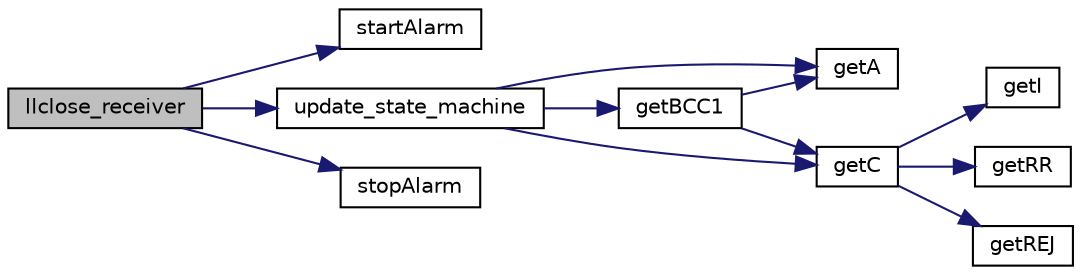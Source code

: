 digraph "llclose_receiver"
{
  edge [fontname="Helvetica",fontsize="10",labelfontname="Helvetica",labelfontsize="10"];
  node [fontname="Helvetica",fontsize="10",shape=record];
  rankdir="LR";
  Node1 [label="llclose_receiver",height=0.2,width=0.4,color="black", fillcolor="grey75", style="filled", fontcolor="black"];
  Node1 -> Node2 [color="midnightblue",fontsize="10",style="solid",fontname="Helvetica"];
  Node2 [label="startAlarm",height=0.2,width=0.4,color="black", fillcolor="white", style="filled",URL="$_data_link_protocol_8c.html#a49297b2b7505288d30cfe8a7e5ed19eb"];
  Node1 -> Node3 [color="midnightblue",fontsize="10",style="solid",fontname="Helvetica"];
  Node3 [label="update_state_machine",height=0.2,width=0.4,color="black", fillcolor="white", style="filled",URL="$_data_link_protocol_8c.html#ae6b9522ed0e0617707ec39205ac3d66b"];
  Node3 -> Node4 [color="midnightblue",fontsize="10",style="solid",fontname="Helvetica"];
  Node4 [label="getA",height=0.2,width=0.4,color="black", fillcolor="white", style="filled",URL="$_data_link_protocol_8c.html#a6a7b7f464b479f94feff8d9a00b18641"];
  Node3 -> Node5 [color="midnightblue",fontsize="10",style="solid",fontname="Helvetica"];
  Node5 [label="getC",height=0.2,width=0.4,color="black", fillcolor="white", style="filled",URL="$_data_link_protocol_8c.html#aaa901ccedf05fba90552bdacbd11d3e9"];
  Node5 -> Node6 [color="midnightblue",fontsize="10",style="solid",fontname="Helvetica"];
  Node6 [label="getI",height=0.2,width=0.4,color="black", fillcolor="white", style="filled",URL="$_data_link_protocol_8c.html#a1e4dbedff6dab62b362ac8ce0c34db2b"];
  Node5 -> Node7 [color="midnightblue",fontsize="10",style="solid",fontname="Helvetica"];
  Node7 [label="getRR",height=0.2,width=0.4,color="black", fillcolor="white", style="filled",URL="$_data_link_protocol_8c.html#a61563a2133275f81530af205df721370"];
  Node5 -> Node8 [color="midnightblue",fontsize="10",style="solid",fontname="Helvetica"];
  Node8 [label="getREJ",height=0.2,width=0.4,color="black", fillcolor="white", style="filled",URL="$_data_link_protocol_8c.html#abaa3708a048ddc5767862379efc6a548"];
  Node3 -> Node9 [color="midnightblue",fontsize="10",style="solid",fontname="Helvetica"];
  Node9 [label="getBCC1",height=0.2,width=0.4,color="black", fillcolor="white", style="filled",URL="$_data_link_protocol_8c.html#afa532baada4350c6ed5b8193170b419d"];
  Node9 -> Node4 [color="midnightblue",fontsize="10",style="solid",fontname="Helvetica"];
  Node9 -> Node5 [color="midnightblue",fontsize="10",style="solid",fontname="Helvetica"];
  Node1 -> Node10 [color="midnightblue",fontsize="10",style="solid",fontname="Helvetica"];
  Node10 [label="stopAlarm",height=0.2,width=0.4,color="black", fillcolor="white", style="filled",URL="$_data_link_protocol_8c.html#a7ae58fc4d576671de97e4eab7d92d8ce"];
}
